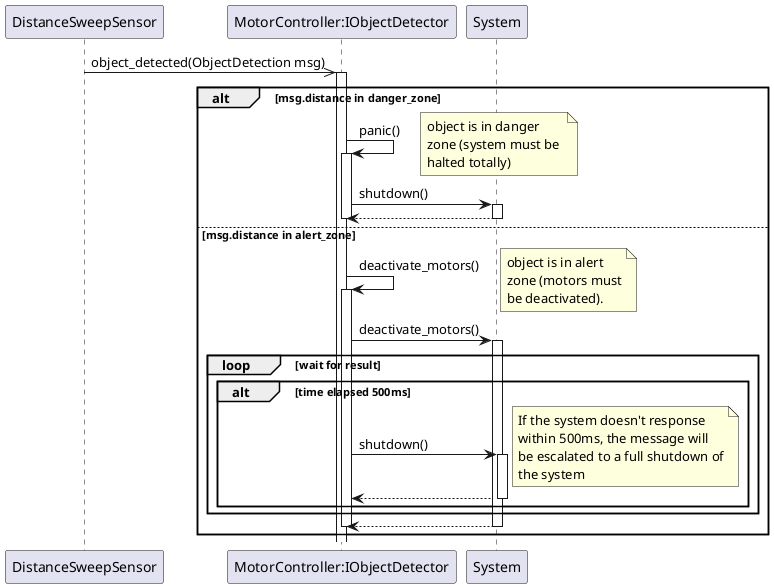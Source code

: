 @startuml Component Trace


participant sensor as "DistanceSweepSensor"
participant MotorController as "MotorController:IObjectDetector"
participant system as "System"

sensor ->> MotorController : object_detected(ObjectDetection msg)
activate MotorController

alt msg.distance in danger_zone
    MotorController -> MotorController : panic()
    
    note right
    object is in danger 
    zone (system must be 
    halted totally)
    end note

    activate MotorController
    MotorController -> system : shutdown()
    activate system
    MotorController <-- system
    deactivate system
    deactivate MotorController
else msg.distance in alert_zone
    ' object is in alert zone (motors must be deactivated)
    MotorController -> MotorController : deactivate_motors()
    
    note right
    object is in alert 
    zone (motors must
    be deactivated).
    end note

    activate MotorController
    MotorController -> system : deactivate_motors()
    activate system
    ' the system must response withing 500ms, otherwise
    ' the total system will be shutdown
    loop wait for result
        alt time elapsed 500ms
        
            MotorController -> system : shutdown()
        
            note right
            If the system doesn't response
            within 500ms, the message will
            be escalated to a full shutdown of
            the system
            end note

            activate system
            MotorController <-- system
            deactivate system 
        end
    end
    system ---> MotorController
    deactivate system
    deactivate MotorController
end


@enduml